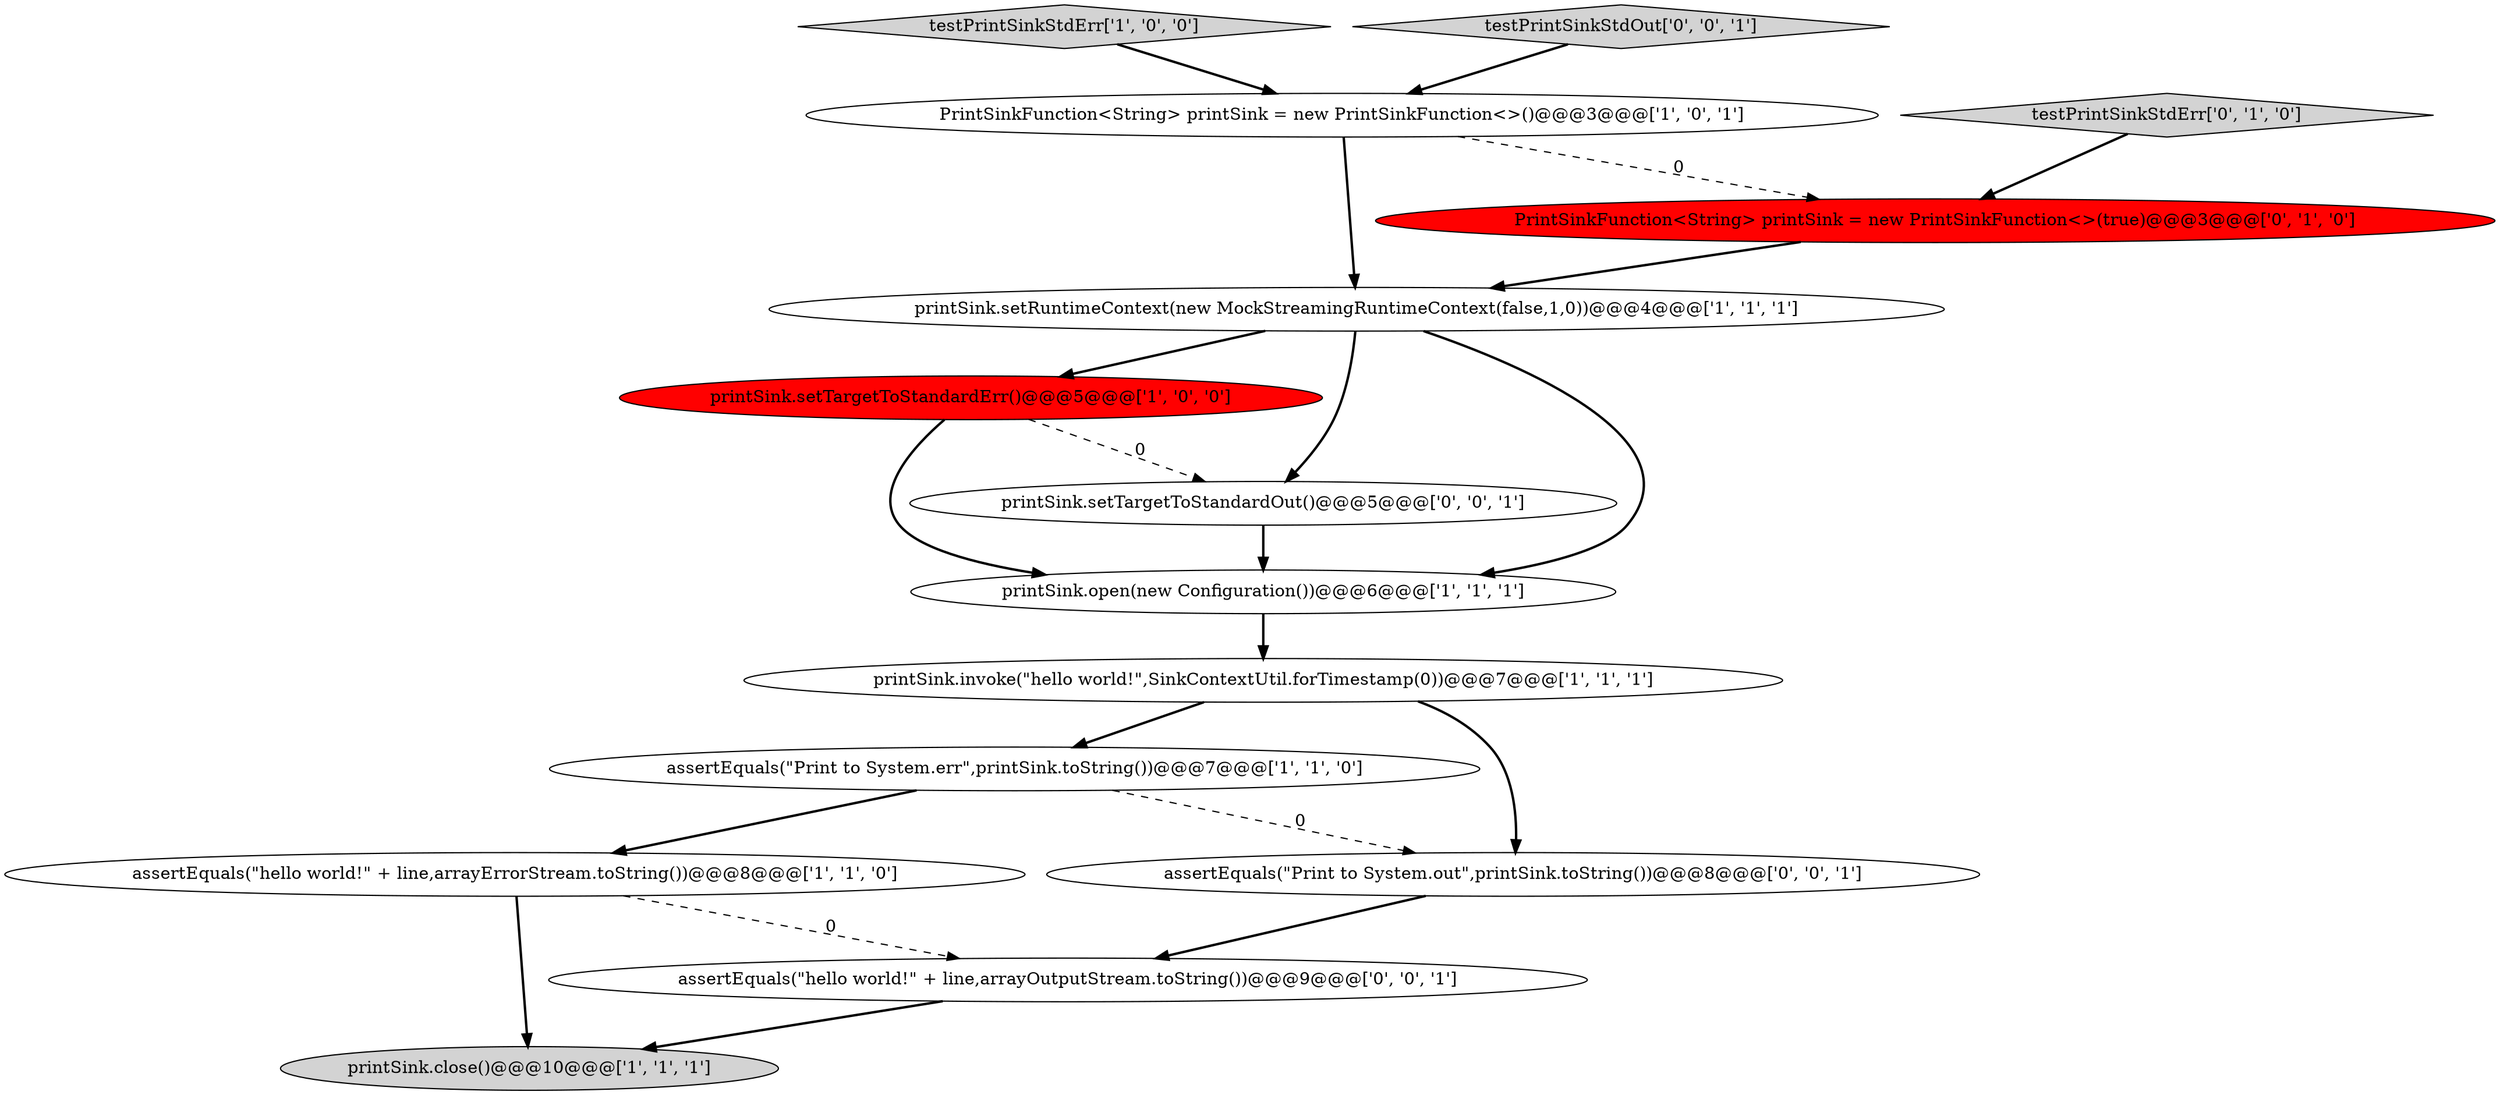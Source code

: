 digraph {
6 [style = filled, label = "testPrintSinkStdErr['1', '0', '0']", fillcolor = lightgray, shape = diamond image = "AAA0AAABBB1BBB"];
12 [style = filled, label = "testPrintSinkStdOut['0', '0', '1']", fillcolor = lightgray, shape = diamond image = "AAA0AAABBB3BBB"];
0 [style = filled, label = "printSink.close()@@@10@@@['1', '1', '1']", fillcolor = lightgray, shape = ellipse image = "AAA0AAABBB1BBB"];
1 [style = filled, label = "printSink.setTargetToStandardErr()@@@5@@@['1', '0', '0']", fillcolor = red, shape = ellipse image = "AAA1AAABBB1BBB"];
5 [style = filled, label = "assertEquals(\"Print to System.err\",printSink.toString())@@@7@@@['1', '1', '0']", fillcolor = white, shape = ellipse image = "AAA0AAABBB1BBB"];
13 [style = filled, label = "assertEquals(\"Print to System.out\",printSink.toString())@@@8@@@['0', '0', '1']", fillcolor = white, shape = ellipse image = "AAA0AAABBB3BBB"];
7 [style = filled, label = "printSink.invoke(\"hello world!\",SinkContextUtil.forTimestamp(0))@@@7@@@['1', '1', '1']", fillcolor = white, shape = ellipse image = "AAA0AAABBB1BBB"];
4 [style = filled, label = "PrintSinkFunction<String> printSink = new PrintSinkFunction<>()@@@3@@@['1', '0', '1']", fillcolor = white, shape = ellipse image = "AAA0AAABBB1BBB"];
3 [style = filled, label = "printSink.setRuntimeContext(new MockStreamingRuntimeContext(false,1,0))@@@4@@@['1', '1', '1']", fillcolor = white, shape = ellipse image = "AAA0AAABBB1BBB"];
8 [style = filled, label = "assertEquals(\"hello world!\" + line,arrayErrorStream.toString())@@@8@@@['1', '1', '0']", fillcolor = white, shape = ellipse image = "AAA0AAABBB1BBB"];
9 [style = filled, label = "PrintSinkFunction<String> printSink = new PrintSinkFunction<>(true)@@@3@@@['0', '1', '0']", fillcolor = red, shape = ellipse image = "AAA1AAABBB2BBB"];
11 [style = filled, label = "assertEquals(\"hello world!\" + line,arrayOutputStream.toString())@@@9@@@['0', '0', '1']", fillcolor = white, shape = ellipse image = "AAA0AAABBB3BBB"];
10 [style = filled, label = "testPrintSinkStdErr['0', '1', '0']", fillcolor = lightgray, shape = diamond image = "AAA0AAABBB2BBB"];
2 [style = filled, label = "printSink.open(new Configuration())@@@6@@@['1', '1', '1']", fillcolor = white, shape = ellipse image = "AAA0AAABBB1BBB"];
14 [style = filled, label = "printSink.setTargetToStandardOut()@@@5@@@['0', '0', '1']", fillcolor = white, shape = ellipse image = "AAA0AAABBB3BBB"];
7->13 [style = bold, label=""];
5->13 [style = dashed, label="0"];
4->3 [style = bold, label=""];
5->8 [style = bold, label=""];
3->1 [style = bold, label=""];
1->14 [style = dashed, label="0"];
3->14 [style = bold, label=""];
13->11 [style = bold, label=""];
8->0 [style = bold, label=""];
6->4 [style = bold, label=""];
4->9 [style = dashed, label="0"];
7->5 [style = bold, label=""];
11->0 [style = bold, label=""];
3->2 [style = bold, label=""];
12->4 [style = bold, label=""];
9->3 [style = bold, label=""];
1->2 [style = bold, label=""];
10->9 [style = bold, label=""];
14->2 [style = bold, label=""];
2->7 [style = bold, label=""];
8->11 [style = dashed, label="0"];
}
